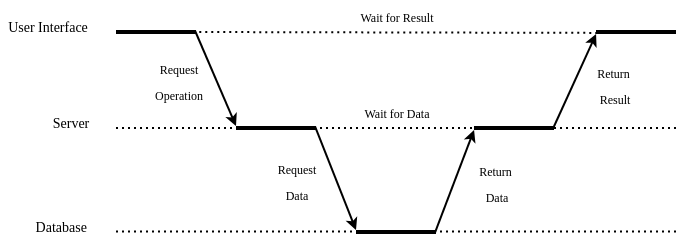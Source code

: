 <mxfile version="13.6.5" type="github">
  <diagram id="uuW6rX7aH9Ojl2rIszeO" name="Page-1">
    <mxGraphModel dx="424" dy="224" grid="1" gridSize="10" guides="1" tooltips="1" connect="1" arrows="1" fold="1" page="1" pageScale="1" pageWidth="850" pageHeight="1100" background="none" math="0" shadow="0" extFonts="Old Standard TT^https://fonts.googleapis.com/css?family=Old+Standard+TT">
      <root>
        <mxCell id="0" />
        <mxCell id="1" parent="0" />
        <mxCell id="AuxZQYyjT9rtBiiQ9wMm-1" value="" style="line;strokeWidth=2;fillColor=none;align=left;verticalAlign=middle;spacingTop=-1;spacingLeft=3;spacingRight=3;rotatable=0;labelPosition=right;points=[];portConstraint=eastwest;" vertex="1" parent="1">
          <mxGeometry x="240" y="156" width="40" height="8" as="geometry" />
        </mxCell>
        <mxCell id="AuxZQYyjT9rtBiiQ9wMm-2" value="" style="line;strokeWidth=2;fillColor=none;align=left;verticalAlign=middle;spacingTop=-1;spacingLeft=3;spacingRight=3;rotatable=0;labelPosition=right;points=[];portConstraint=eastwest;" vertex="1" parent="1">
          <mxGeometry x="480" y="156" width="40" height="8" as="geometry" />
        </mxCell>
        <mxCell id="AuxZQYyjT9rtBiiQ9wMm-3" value="" style="line;strokeWidth=2;fillColor=none;align=left;verticalAlign=middle;spacingTop=-1;spacingLeft=3;spacingRight=3;rotatable=0;labelPosition=right;points=[];portConstraint=eastwest;" vertex="1" parent="1">
          <mxGeometry x="300" y="204" width="40" height="8" as="geometry" />
        </mxCell>
        <mxCell id="AuxZQYyjT9rtBiiQ9wMm-4" value="" style="line;strokeWidth=2;fillColor=none;align=left;verticalAlign=middle;spacingTop=-1;spacingLeft=3;spacingRight=3;rotatable=0;labelPosition=right;points=[];portConstraint=eastwest;" vertex="1" parent="1">
          <mxGeometry x="419" y="204" width="40" height="8" as="geometry" />
        </mxCell>
        <mxCell id="AuxZQYyjT9rtBiiQ9wMm-5" value="" style="line;strokeWidth=2;fillColor=none;align=left;verticalAlign=middle;spacingTop=-1;spacingLeft=3;spacingRight=3;rotatable=0;labelPosition=right;points=[];portConstraint=eastwest;" vertex="1" parent="1">
          <mxGeometry x="360" y="256" width="40" height="8" as="geometry" />
        </mxCell>
        <mxCell id="AuxZQYyjT9rtBiiQ9wMm-6" value="&lt;font style=&quot;font-size: 6px&quot; face=&quot;Old Standard TT&quot;&gt;Request&lt;br&gt;Operation&lt;/font&gt;" style="html=1;verticalAlign=bottom;endArrow=classic;entryX=0;entryY=0.377;entryDx=0;entryDy=0;entryPerimeter=0;exitX=0.988;exitY=0.421;exitDx=0;exitDy=0;exitPerimeter=0;endSize=3;startSize=1;endFill=1;labelBackgroundColor=none;" edge="1" parent="1" target="AuxZQYyjT9rtBiiQ9wMm-3">
          <mxGeometry x="0.263" y="-24" width="80" relative="1" as="geometry">
            <mxPoint x="279.52" y="159.368" as="sourcePoint" />
            <mxPoint x="300" y="208.928" as="targetPoint" />
            <mxPoint as="offset" />
          </mxGeometry>
        </mxCell>
        <mxCell id="AuxZQYyjT9rtBiiQ9wMm-7" value="&lt;font style=&quot;font-size: 6px&quot; face=&quot;Old Standard TT&quot;&gt;Request&lt;br&gt;Data&lt;br&gt;&lt;/font&gt;" style="html=1;verticalAlign=bottom;endArrow=classic;entryX=0;entryY=0.377;entryDx=0;entryDy=0;entryPerimeter=0;exitX=0.989;exitY=0.479;exitDx=0;exitDy=0;exitPerimeter=0;endSize=3;startSize=1;endFill=1;labelBackgroundColor=none;" edge="1" parent="1" target="AuxZQYyjT9rtBiiQ9wMm-5">
          <mxGeometry x="0.263" y="-24" width="80" relative="1" as="geometry">
            <mxPoint x="339.56" y="207.332" as="sourcePoint" />
            <mxPoint x="360" y="255.996" as="targetPoint" />
            <mxPoint as="offset" />
          </mxGeometry>
        </mxCell>
        <mxCell id="AuxZQYyjT9rtBiiQ9wMm-10" value="&lt;font style=&quot;font-size: 6px&quot; face=&quot;Old Standard TT&quot;&gt;Return&amp;nbsp;&lt;br&gt;Data&lt;br&gt;&lt;/font&gt;" style="html=1;verticalAlign=bottom;endArrow=classic;endSize=3;startSize=1;endFill=1;labelBackgroundColor=none;exitX=0.985;exitY=0.575;exitDx=0;exitDy=0;exitPerimeter=0;entryX=0.001;entryY=0.622;entryDx=0;entryDy=0;entryPerimeter=0;" edge="1" parent="1" source="AuxZQYyjT9rtBiiQ9wMm-5" target="AuxZQYyjT9rtBiiQ9wMm-4">
          <mxGeometry x="-0.247" y="-25" width="80" relative="1" as="geometry">
            <mxPoint x="400" y="261" as="sourcePoint" />
            <mxPoint x="419" y="208" as="targetPoint" />
            <mxPoint as="offset" />
          </mxGeometry>
        </mxCell>
        <mxCell id="AuxZQYyjT9rtBiiQ9wMm-11" value="&lt;font style=&quot;font-size: 6px&quot; face=&quot;Old Standard TT&quot;&gt;Return&amp;nbsp;&lt;br&gt;Result&lt;br&gt;&lt;/font&gt;" style="html=1;verticalAlign=bottom;endArrow=classic;endSize=3;startSize=1;endFill=1;labelBackgroundColor=none;exitX=0.988;exitY=0.532;exitDx=0;exitDy=0;exitPerimeter=0;entryX=0.001;entryY=0.629;entryDx=0;entryDy=0;entryPerimeter=0;" edge="1" parent="1" source="AuxZQYyjT9rtBiiQ9wMm-4" target="AuxZQYyjT9rtBiiQ9wMm-2">
          <mxGeometry x="-0.247" y="-25" width="80" relative="1" as="geometry">
            <mxPoint x="460.36" y="212.0" as="sourcePoint" />
            <mxPoint x="480.0" y="160.376" as="targetPoint" />
            <mxPoint as="offset" />
          </mxGeometry>
        </mxCell>
        <mxCell id="AuxZQYyjT9rtBiiQ9wMm-12" value="&lt;font face=&quot;Old Standard TT&quot; style=&quot;font-size: 6px&quot;&gt;Wait for Data&lt;/font&gt;" style="html=1;verticalAlign=bottom;endArrow=none;dashed=1;endSize=8;dashPattern=1 2;labelBackgroundColor=none;strokeWidth=1;endFill=0;" edge="1" parent="1">
          <mxGeometry relative="1" as="geometry">
            <mxPoint x="520" y="208" as="sourcePoint" />
            <mxPoint x="240" y="208" as="targetPoint" />
          </mxGeometry>
        </mxCell>
        <mxCell id="AuxZQYyjT9rtBiiQ9wMm-13" value="&lt;font face=&quot;Old Standard TT&quot;&gt;&lt;span style=&quot;font-size: 6px&quot;&gt;Wait for Result&lt;/span&gt;&lt;/font&gt;" style="html=1;verticalAlign=bottom;endArrow=none;dashed=1;endSize=8;dashPattern=1 2;labelBackgroundColor=none;strokeWidth=1;endFill=0;exitX=0.016;exitY=0.556;exitDx=0;exitDy=0;exitPerimeter=0;" edge="1" parent="1" source="AuxZQYyjT9rtBiiQ9wMm-2">
          <mxGeometry relative="1" as="geometry">
            <mxPoint x="420.36" y="159.9" as="sourcePoint" />
            <mxPoint x="280" y="160" as="targetPoint" />
          </mxGeometry>
        </mxCell>
        <mxCell id="AuxZQYyjT9rtBiiQ9wMm-14" value="&lt;font face=&quot;Old Standard TT&quot; style=&quot;font-size: 7px&quot;&gt;User Interface&lt;/font&gt;" style="text;html=1;strokeColor=none;fillColor=none;align=center;verticalAlign=middle;whiteSpace=wrap;rounded=0;" vertex="1" parent="1">
          <mxGeometry x="182" y="148" width="48" height="16" as="geometry" />
        </mxCell>
        <mxCell id="AuxZQYyjT9rtBiiQ9wMm-16" value="&lt;font face=&quot;Old Standard TT&quot; style=&quot;font-size: 7px&quot;&gt;Server&lt;br&gt;&lt;/font&gt;" style="text;html=1;strokeColor=none;fillColor=none;align=center;verticalAlign=middle;whiteSpace=wrap;rounded=0;" vertex="1" parent="1">
          <mxGeometry x="205" y="196" width="25" height="16" as="geometry" />
        </mxCell>
        <mxCell id="AuxZQYyjT9rtBiiQ9wMm-17" value="" style="html=1;verticalAlign=bottom;endArrow=none;dashed=1;endSize=8;dashPattern=1 2;labelBackgroundColor=none;strokeWidth=1;endFill=0;entryX=1;entryY=0.75;entryDx=0;entryDy=0;" edge="1" parent="1">
          <mxGeometry relative="1" as="geometry">
            <mxPoint x="520" y="259.8" as="sourcePoint" />
            <mxPoint x="240" y="259.8" as="targetPoint" />
          </mxGeometry>
        </mxCell>
        <mxCell id="AuxZQYyjT9rtBiiQ9wMm-18" value="&lt;font face=&quot;Old Standard TT&quot; style=&quot;font-size: 7px&quot;&gt;Database&amp;nbsp;&lt;/font&gt;" style="text;html=1;strokeColor=none;fillColor=none;align=center;verticalAlign=middle;whiteSpace=wrap;rounded=0;" vertex="1" parent="1">
          <mxGeometry x="197" y="248" width="33" height="16" as="geometry" />
        </mxCell>
      </root>
    </mxGraphModel>
  </diagram>
</mxfile>
